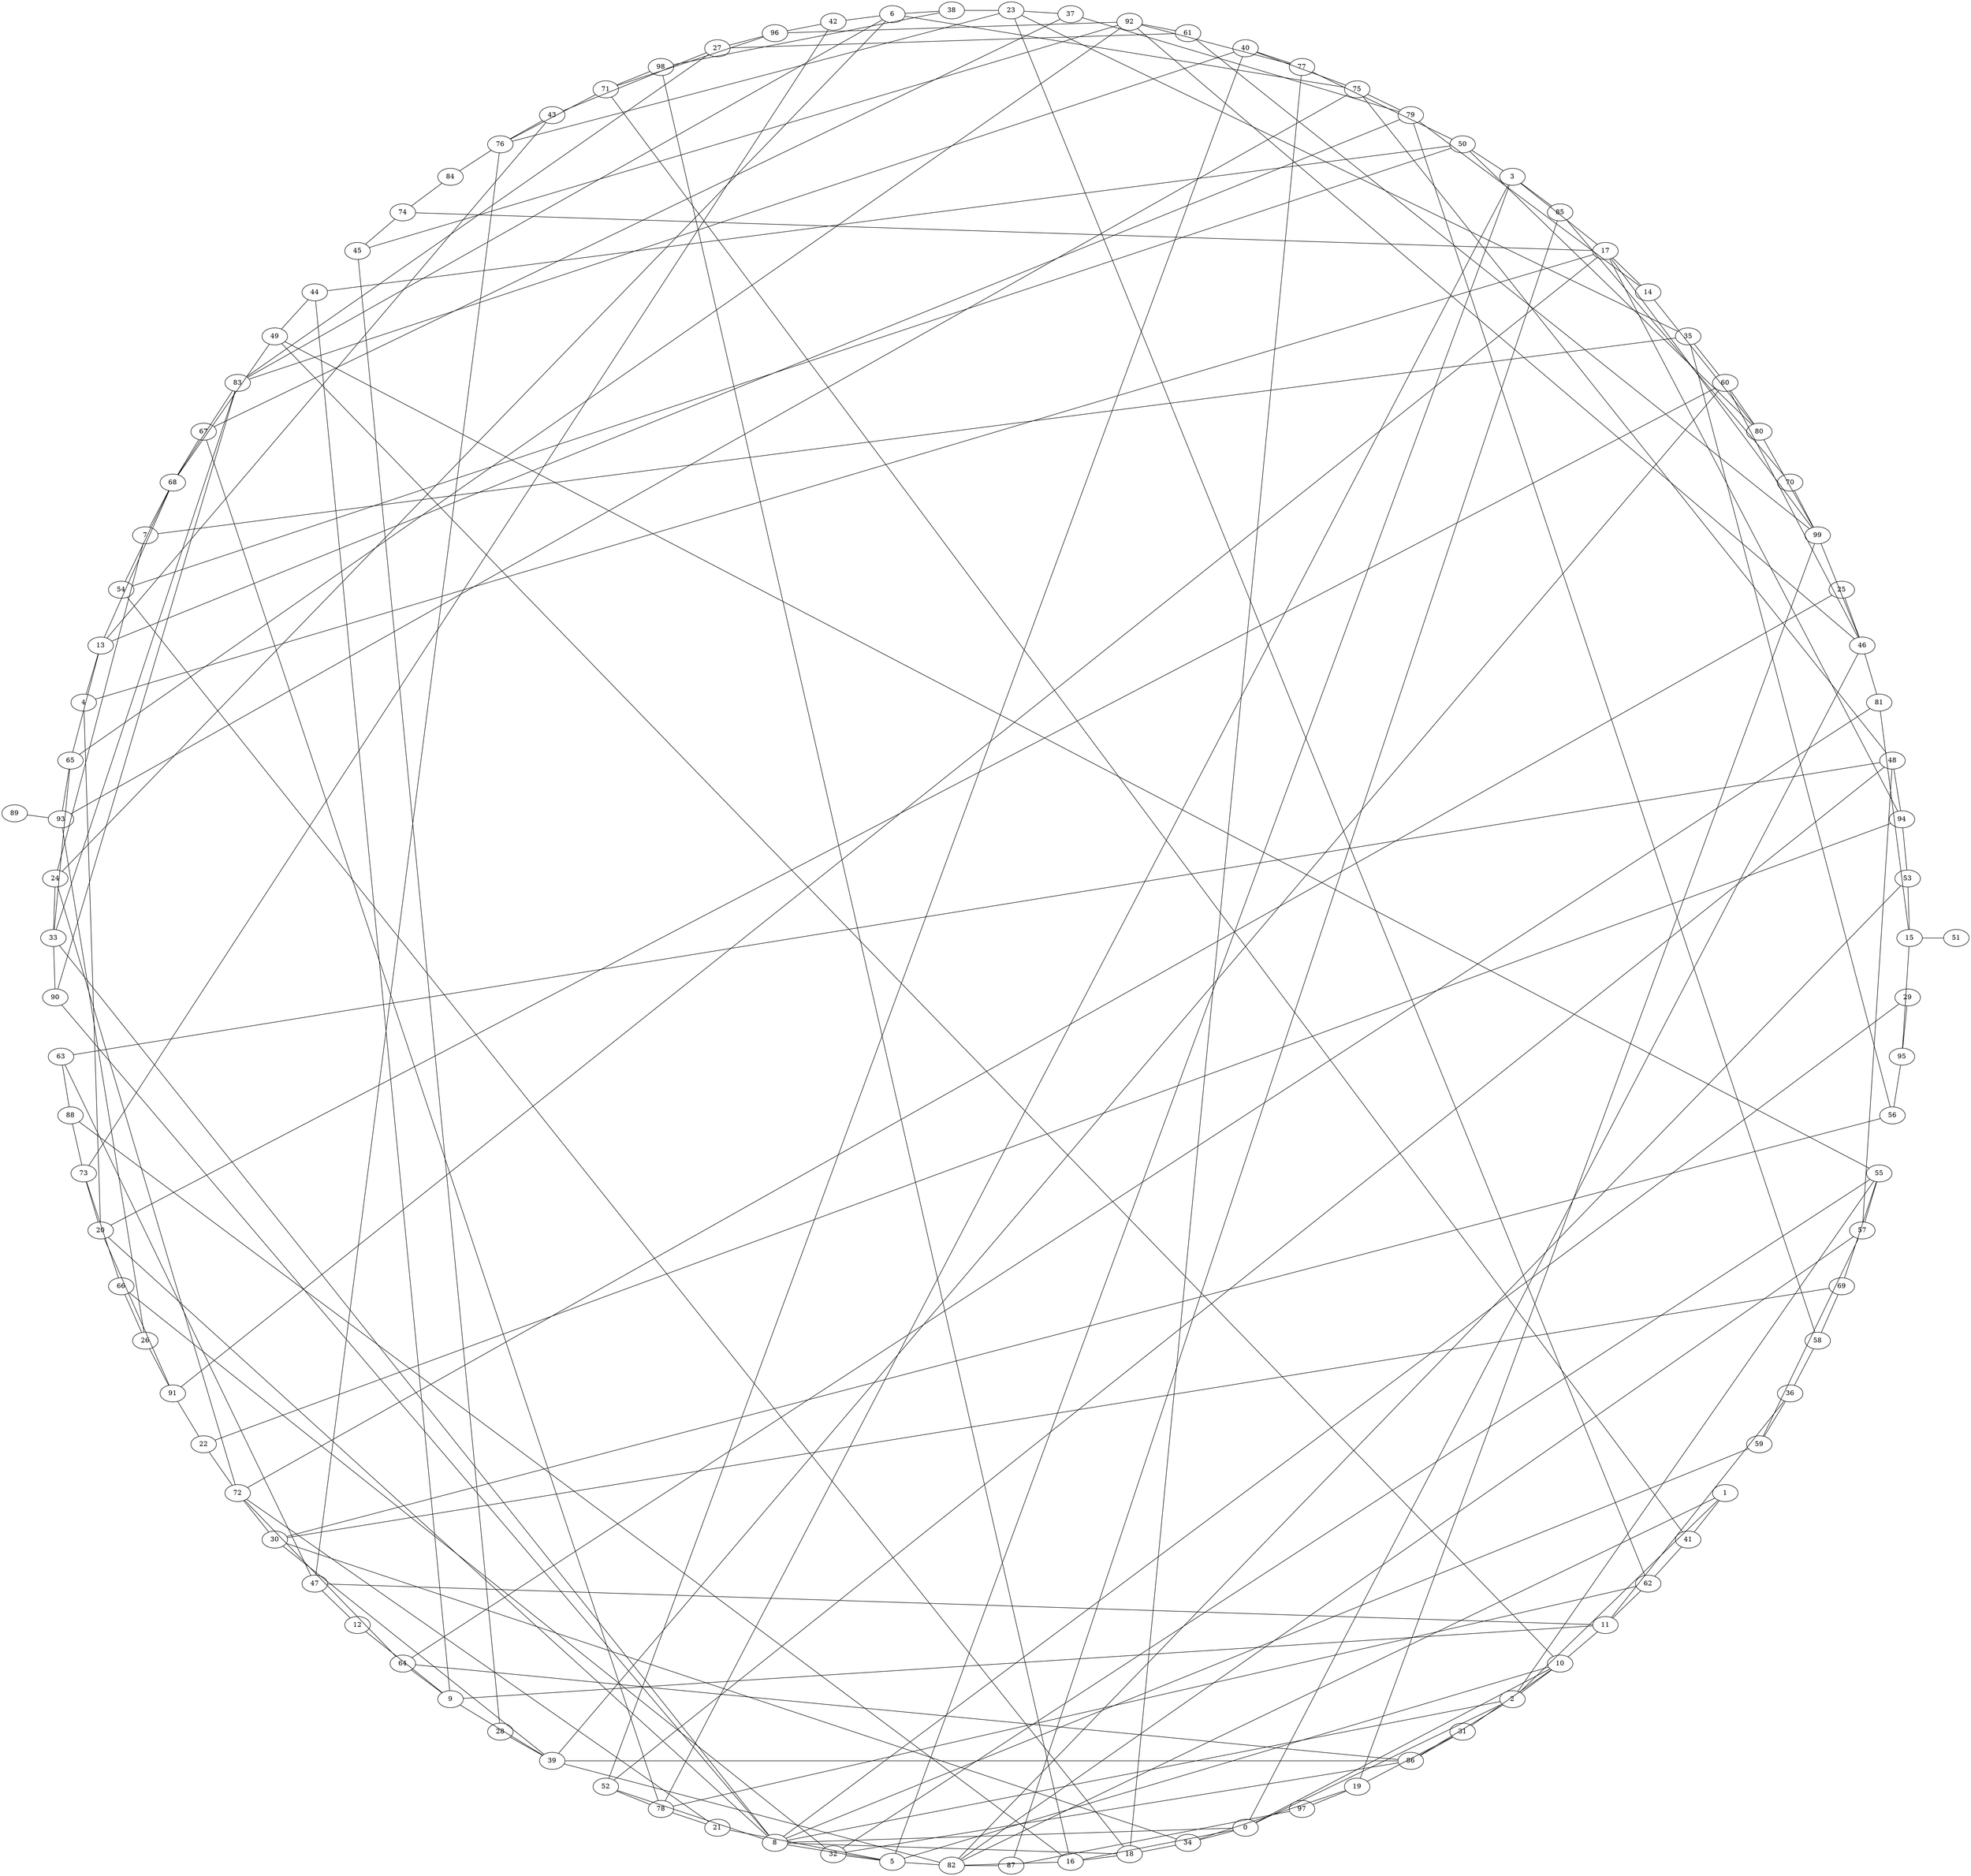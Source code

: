 graph G {
layout=circo
0;
1;
2;
3;
4;
5;
6;
7;
8;
9;
10;
11;
12;
13;
14;
15;
16;
17;
18;
19;
20;
21;
22;
23;
24;
25;
26;
27;
28;
29;
30;
31;
32;
33;
34;
35;
36;
37;
38;
39;
40;
41;
42;
43;
44;
45;
46;
47;
48;
49;
50;
51;
52;
53;
54;
55;
56;
57;
58;
59;
60;
61;
62;
63;
64;
65;
66;
67;
68;
69;
70;
71;
72;
73;
74;
75;
76;
77;
78;
79;
80;
81;
82;
83;
84;
85;
86;
87;
88;
89;
90;
91;
92;
93;
94;
95;
96;
97;
98;
99;
2--0 ;
2--1 ;
5--3 ;
8--0 ;
8--2 ;
8--5 ;
10--0 ;
10--2 ;
10--5 ;
11--9 ;
11--10 ;
12--9 ;
13--4 ;
16--0 ;
17--3 ;
17--4 ;
17--14 ;
18--8 ;
18--16 ;
20--4 ;
20--8 ;
21--5 ;
24--6 ;
24--7 ;
29--8 ;
31--10 ;
31--19 ;
32--5 ;
33--8 ;
33--24 ;
34--0 ;
34--18 ;
34--19 ;
34--30 ;
35--7 ;
35--23 ;
36--11 ;
37--23 ;
38--6 ;
38--23 ;
39--9 ;
39--28 ;
39--30 ;
41--1 ;
42--6 ;
43--13 ;
43--27 ;
44--9 ;
45--28 ;
46--0 ;
46--25 ;
47--11 ;
47--12 ;
49--10 ;
49--44 ;
50--3 ;
50--44 ;
51--15 ;
52--8 ;
52--40 ;
52--48 ;
53--15 ;
54--18 ;
54--50 ;
55--2 ;
55--32 ;
55--49 ;
56--30 ;
56--35 ;
57--48 ;
57--55 ;
58--36 ;
59--8 ;
59--36 ;
59--57 ;
60--20 ;
60--35 ;
60--39 ;
60--46 ;
61--27 ;
62--11 ;
62--23 ;
62--41 ;
63--47 ;
63--48 ;
64--9 ;
65--13 ;
65--33 ;
66--26 ;
66--32 ;
67--37 ;
68--7 ;
68--13 ;
68--49 ;
68--54 ;
68--67 ;
69--30 ;
69--55 ;
69--58 ;
71--41 ;
72--21 ;
72--22 ;
72--24 ;
72--25 ;
72--30 ;
72--64 ;
73--20 ;
73--42 ;
73--66 ;
74--17 ;
74--45 ;
75--6 ;
75--40 ;
75--48 ;
76--23 ;
76--43 ;
76--47 ;
76--71 ;
77--18 ;
77--40 ;
77--50 ;
78--3 ;
78--21 ;
78--52 ;
78--62 ;
78--67 ;
79--13 ;
79--14 ;
79--37 ;
79--58 ;
79--75 ;
80--14 ;
80--50 ;
80--60 ;
81--15 ;
81--46 ;
81--64 ;
82--1 ;
82--5 ;
82--16 ;
82--39 ;
82--53 ;
82--57 ;
83--6 ;
83--27 ;
83--33 ;
83--40 ;
83--68 ;
84--74 ;
84--76 ;
85--3 ;
85--70 ;
86--2 ;
86--31 ;
86--32 ;
86--39 ;
86--64 ;
87--82 ;
87--85 ;
88--16 ;
88--63 ;
88--73 ;
90--8 ;
90--33 ;
90--83 ;
91--17 ;
91--20 ;
91--22 ;
91--26 ;
92--45 ;
92--46 ;
92--61 ;
92--65 ;
92--77 ;
93--26 ;
93--65 ;
93--75 ;
93--89 ;
94--17 ;
94--22 ;
94--48 ;
94--53 ;
95--15 ;
95--29 ;
95--56 ;
96--27 ;
96--42 ;
96--71 ;
96--92 ;
97--19 ;
97--87 ;
98--16 ;
98--38 ;
98--71 ;
99--17 ;
99--19 ;
99--46 ;
99--61 ;
99--70 ;
99--80 ;
}
